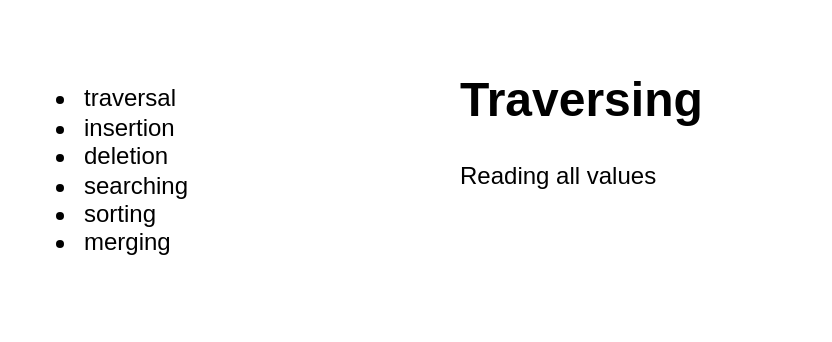 <mxfile>
    <diagram id="p3xdA_AxEr52JGi1xQjq" name="Page-1">
        <mxGraphModel dx="1064" dy="571" grid="1" gridSize="10" guides="1" tooltips="1" connect="1" arrows="1" fold="1" page="1" pageScale="1" pageWidth="850" pageHeight="1100" math="0" shadow="0">
            <root>
                <mxCell id="0"/>
                <mxCell id="1" parent="0"/>
                <mxCell id="2" value="&lt;ul&gt;&lt;li&gt;traversal&lt;/li&gt;&lt;li&gt;insertion&lt;/li&gt;&lt;li&gt;deletion&lt;/li&gt;&lt;li&gt;searching&lt;/li&gt;&lt;li&gt;sorting&lt;/li&gt;&lt;li&gt;merging&lt;/li&gt;&lt;/ul&gt;" style="text;strokeColor=none;fillColor=none;html=1;whiteSpace=wrap;verticalAlign=middle;overflow=hidden;" vertex="1" parent="1">
                    <mxGeometry x="10" y="10" width="100" height="170" as="geometry"/>
                </mxCell>
                <mxCell id="4" value="&lt;h1&gt;Traversing&lt;/h1&gt;&lt;p&gt;Reading all values&lt;/p&gt;" style="text;html=1;strokeColor=none;fillColor=none;spacing=5;spacingTop=-20;whiteSpace=wrap;overflow=hidden;rounded=0;" vertex="1" parent="1">
                    <mxGeometry x="235" y="40" width="190" height="120" as="geometry"/>
                </mxCell>
            </root>
        </mxGraphModel>
    </diagram>
</mxfile>